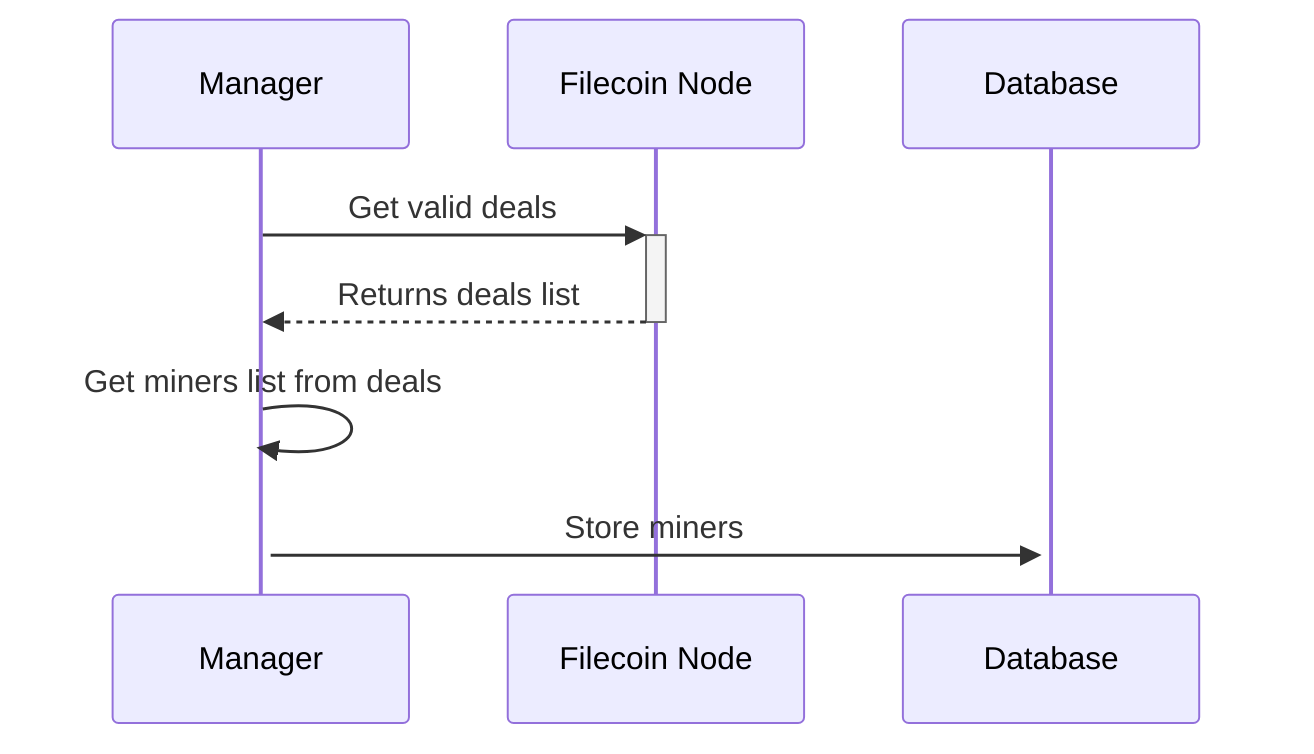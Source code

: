 sequenceDiagram
    Manager->>+Filecoin Node: Get valid deals
    Filecoin Node-->>-Manager: Returns deals list
    Manager->>+Manager: Get miners list from deals

    Manager->>+Database: Store miners